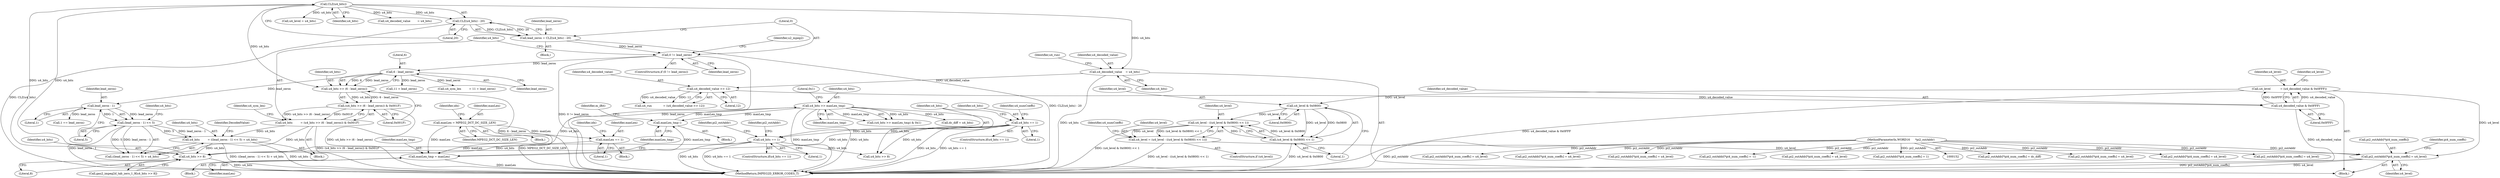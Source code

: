 digraph "0_Android_8b4ed5a23175b7ffa56eea4678db7287f825e985@array" {
"1000950" [label="(Call,pi2_outAddr[*pi4_num_coeffs] = u4_level)"];
"1000917" [label="(Call,u4_level           = (u4_decoded_value & 0x0FFF))"];
"1000919" [label="(Call,u4_decoded_value & 0x0FFF)"];
"1000914" [label="(Call,u4_decoded_value >> 12)"];
"1000909" [label="(Call,u4_decoded_value    = u4_bits)"];
"1000819" [label="(Call,CLZ(u4_bits))"];
"1000750" [label="(Call,u4_bits >> 8)"];
"1000338" [label="(Call,u4_bits == 1)"];
"1000343" [label="(Call,u4_bits == 1)"];
"1000251" [label="(Call,u4_bits >> maxLen_tmp)"];
"1000244" [label="(Call,maxLen_tmp--)"];
"1000238" [label="(Call,maxLen_tmp = maxLen)"];
"1000216" [label="(Call,maxLen = MPEG2_DCT_DC_SIZE_LEN)"];
"1000227" [label="(Call,maxLen += 1)"];
"1000841" [label="(Call,u4_bits         = ((lead_zeros - 1) << 5) + u4_bits)"];
"1000844" [label="(Call,(lead_zeros - 1) << 5)"];
"1000845" [label="(Call,lead_zeros - 1)"];
"1000832" [label="(Call,6 - lead_zeros)"];
"1000823" [label="(Call,0 != lead_zeros)"];
"1000816" [label="(Call,lead_zeros = CLZ(u4_bits) - 20)"];
"1000818" [label="(Call,CLZ(u4_bits) - 20)"];
"1000827" [label="(Call,u4_bits         = (u4_bits >> (6 - lead_zeros)) & 0x001F)"];
"1000829" [label="(Call,(u4_bits >> (6 - lead_zeros)) & 0x001F)"];
"1000830" [label="(Call,u4_bits >> (6 - lead_zeros))"];
"1000924" [label="(Call,u4_level = (u4_level - ((u4_level & 0x0800) << 1)))"];
"1000926" [label="(Call,u4_level - ((u4_level & 0x0800) << 1))"];
"1000929" [label="(Call,u4_level & 0x0800)"];
"1000928" [label="(Call,(u4_level & 0x0800) << 1)"];
"1000154" [label="(MethodParameterIn,WORD16      *pi2_outAddr)"];
"1000928" [label="(Call,(u4_level & 0x0800) << 1)"];
"1000847" [label="(Literal,1)"];
"1000818" [label="(Call,CLZ(u4_bits) - 20)"];
"1000227" [label="(Call,maxLen += 1)"];
"1000239" [label="(Identifier,maxLen_tmp)"];
"1000303" [label="(Call,pi2_outAddr[*pi4_num_coeffs] = dc_diff)"];
"1000467" [label="(Call,pi2_outAddr[*pi4_num_coeffs] = u4_level)"];
"1000385" [label="(Identifier,u4_numCoeffs)"];
"1000848" [label="(Literal,5)"];
"1000951" [label="(Call,pi2_outAddr[*pi4_num_coeffs])"];
"1000340" [label="(Literal,1)"];
"1001020" [label="(Call,pi2_outAddr[*pi4_num_coeffs] = u4_level)"];
"1000909" [label="(Call,u4_decoded_value    = u4_bits)"];
"1000345" [label="(Literal,1)"];
"1000910" [label="(Identifier,u4_decoded_value)"];
"1000247" [label="(Identifier,m_iBit)"];
"1000931" [label="(Literal,0x0800)"];
"1000751" [label="(Identifier,u4_bits)"];
"1000828" [label="(Identifier,u4_bits)"];
"1000339" [label="(Identifier,u4_bits)"];
"1000343" [label="(Call,u4_bits == 1)"];
"1000934" [label="(Identifier,u4_numCoeffs)"];
"1000920" [label="(Identifier,u4_decoded_value)"];
"1000819" [label="(Call,CLZ(u4_bits))"];
"1000926" [label="(Call,u4_level - ((u4_level & 0x0800) << 1))"];
"1000218" [label="(Identifier,MPEG2_DCT_DC_SIZE_LEN)"];
"1000917" [label="(Call,u4_level           = (u4_decoded_value & 0x0FFF))"];
"1000706" [label="(Call,pi2_outAddr[*pi4_num_coeffs] = u4_level)"];
"1000891" [label="(Call,pi2_outAddr[*pi4_num_coeffs] = u4_level)"];
"1000911" [label="(Identifier,u4_bits)"];
"1000838" [label="(Call,11 + lead_zeros)"];
"1000930" [label="(Identifier,u4_level)"];
"1000918" [label="(Identifier,u4_level)"];
"1000993" [label="(Call,u4_level = u4_bits)"];
"1000817" [label="(Identifier,lead_zeros)"];
"1000932" [label="(Literal,1)"];
"1000232" [label="(Block,)"];
"1000849" [label="(Identifier,u4_bits)"];
"1000217" [label="(Identifier,maxLen)"];
"1000338" [label="(Call,u4_bits == 1)"];
"1000886" [label="(Call,1 == lead_zeros)"];
"1000915" [label="(Identifier,u4_decoded_value)"];
"1000794" [label="(Call,pi2_outAddr[*pi4_num_coeffs] = u4_level)"];
"1000245" [label="(Identifier,maxLen_tmp)"];
"1000750" [label="(Call,u4_bits >> 8)"];
"1000825" [label="(Identifier,lead_zeros)"];
"1000927" [label="(Identifier,u4_level)"];
"1000816" [label="(Call,lead_zeros = CLZ(u4_bits) - 20)"];
"1000830" [label="(Call,u4_bits >> (6 - lead_zeros))"];
"1000831" [label="(Identifier,u4_bits)"];
"1000925" [label="(Identifier,u4_level)"];
"1000905" [label="(Block,)"];
"1000577" [label="(Call,pi2_outAddr[*pi4_num_coeffs] = u4_level)"];
"1000822" [label="(ControlStructure,if (0 != lead_zeros))"];
"1000820" [label="(Identifier,u4_bits)"];
"1000251" [label="(Call,u4_bits >> maxLen_tmp)"];
"1000349" [label="(Identifier,pi2_outAddr)"];
"1000841" [label="(Call,u4_bits         = ((lead_zeros - 1) << 5) + u4_bits)"];
"1000914" [label="(Call,u4_decoded_value >> 12)"];
"1000826" [label="(Block,)"];
"1000154" [label="(MethodParameterIn,WORD16      *pi2_outAddr)"];
"1000278" [label="(Call,dc_diff = u4_bits)"];
"1000344" [label="(Identifier,u4_bits)"];
"1000752" [label="(Literal,8)"];
"1000815" [label="(Block,)"];
"1000833" [label="(Literal,6)"];
"1000347" [label="(Call,pi2_outAddr[*pi4_num_coeffs] = -1)"];
"1000228" [label="(Identifier,maxLen)"];
"1000229" [label="(Literal,1)"];
"1000252" [label="(Identifier,u4_bits)"];
"1000240" [label="(Identifier,maxLen)"];
"1000243" [label="(Block,)"];
"1000846" [label="(Identifier,lead_zeros)"];
"1000748" [label="(Call,gau2_impeg2d_tab_zero_1_9[u4_bits >> 8])"];
"1000823" [label="(Call,0 != lead_zeros)"];
"1000851" [label="(Identifier,DecodedValue)"];
"1000836" [label="(Call,u4_sym_len         = 11 + lead_zeros)"];
"1000834" [label="(Identifier,lead_zeros)"];
"1000837" [label="(Identifier,u4_sym_len)"];
"1000921" [label="(Literal,0x0FFF)"];
"1000231" [label="(Identifier,idx)"];
"1000964" [label="(Call,u4_decoded_value        = u4_bits)"];
"1000922" [label="(ControlStructure,if (u4_level))"];
"1000912" [label="(Call,u4_run             = (u4_decoded_value >> 12))"];
"1000238" [label="(Call,maxLen_tmp = maxLen)"];
"1000342" [label="(ControlStructure,if(u4_bits == 1))"];
"1000337" [label="(ControlStructure,if(u4_bits == 1))"];
"1000924" [label="(Call,u4_level = (u4_level - ((u4_level & 0x0800) << 1)))"];
"1000829" [label="(Call,(u4_bits >> (6 - lead_zeros)) & 0x001F)"];
"1000211" [label="(Block,)"];
"1000832" [label="(Call,6 - lead_zeros)"];
"1000845" [label="(Call,lead_zeros - 1)"];
"1000958" [label="(Identifier,pi4_num_coeffs)"];
"1001064" [label="(MethodReturn,IMPEG2D_ERROR_CODES_T)"];
"1000955" [label="(Identifier,u4_level)"];
"1000226" [label="(Block,)"];
"1000216" [label="(Call,maxLen = MPEG2_DCT_DC_SIZE_LEN)"];
"1000425" [label="(Call,u4_bits >> 8)"];
"1000950" [label="(Call,pi2_outAddr[*pi4_num_coeffs] = u4_level)"];
"1000636" [label="(Call,pi2_outAddr[*pi4_num_coeffs] = u4_level)"];
"1000916" [label="(Literal,12)"];
"1000358" [label="(Identifier,pi2_outAddr)"];
"1000356" [label="(Call,pi2_outAddr[*pi4_num_coeffs] = 1)"];
"1000821" [label="(Literal,20)"];
"1000923" [label="(Identifier,u4_level)"];
"1000220" [label="(Identifier,idx)"];
"1000929" [label="(Call,u4_level & 0x0800)"];
"1000913" [label="(Identifier,u4_run)"];
"1000842" [label="(Identifier,u4_bits)"];
"1000824" [label="(Literal,0)"];
"1000903" [label="(Identifier,u2_mpeg2)"];
"1000244" [label="(Call,maxLen_tmp--)"];
"1000253" [label="(Identifier,maxLen_tmp)"];
"1000919" [label="(Call,u4_decoded_value & 0x0FFF)"];
"1000250" [label="(Call,(u4_bits >> maxLen_tmp) & 0x1)"];
"1000844" [label="(Call,(lead_zeros - 1) << 5)"];
"1000843" [label="(Call,((lead_zeros - 1) << 5) + u4_bits)"];
"1000827" [label="(Call,u4_bits         = (u4_bits >> (6 - lead_zeros)) & 0x001F)"];
"1000254" [label="(Literal,0x1)"];
"1000835" [label="(Literal,0x001F)"];
"1000950" -> "1000905"  [label="AST: "];
"1000950" -> "1000955"  [label="CFG: "];
"1000951" -> "1000950"  [label="AST: "];
"1000955" -> "1000950"  [label="AST: "];
"1000958" -> "1000950"  [label="CFG: "];
"1000950" -> "1001064"  [label="DDG: pi2_outAddr[*pi4_num_coeffs]"];
"1000950" -> "1001064"  [label="DDG: u4_level"];
"1000917" -> "1000950"  [label="DDG: u4_level"];
"1000924" -> "1000950"  [label="DDG: u4_level"];
"1000154" -> "1000950"  [label="DDG: pi2_outAddr"];
"1000917" -> "1000905"  [label="AST: "];
"1000917" -> "1000919"  [label="CFG: "];
"1000918" -> "1000917"  [label="AST: "];
"1000919" -> "1000917"  [label="AST: "];
"1000923" -> "1000917"  [label="CFG: "];
"1000917" -> "1001064"  [label="DDG: u4_decoded_value & 0x0FFF"];
"1000919" -> "1000917"  [label="DDG: u4_decoded_value"];
"1000919" -> "1000917"  [label="DDG: 0x0FFF"];
"1000917" -> "1000929"  [label="DDG: u4_level"];
"1000919" -> "1000921"  [label="CFG: "];
"1000920" -> "1000919"  [label="AST: "];
"1000921" -> "1000919"  [label="AST: "];
"1000919" -> "1001064"  [label="DDG: u4_decoded_value"];
"1000914" -> "1000919"  [label="DDG: u4_decoded_value"];
"1000914" -> "1000912"  [label="AST: "];
"1000914" -> "1000916"  [label="CFG: "];
"1000915" -> "1000914"  [label="AST: "];
"1000916" -> "1000914"  [label="AST: "];
"1000912" -> "1000914"  [label="CFG: "];
"1000914" -> "1000912"  [label="DDG: u4_decoded_value"];
"1000914" -> "1000912"  [label="DDG: 12"];
"1000909" -> "1000914"  [label="DDG: u4_decoded_value"];
"1000909" -> "1000905"  [label="AST: "];
"1000909" -> "1000911"  [label="CFG: "];
"1000910" -> "1000909"  [label="AST: "];
"1000911" -> "1000909"  [label="AST: "];
"1000913" -> "1000909"  [label="CFG: "];
"1000909" -> "1001064"  [label="DDG: u4_bits"];
"1000819" -> "1000909"  [label="DDG: u4_bits"];
"1000819" -> "1000818"  [label="AST: "];
"1000819" -> "1000820"  [label="CFG: "];
"1000820" -> "1000819"  [label="AST: "];
"1000821" -> "1000819"  [label="CFG: "];
"1000819" -> "1000750"  [label="DDG: u4_bits"];
"1000819" -> "1000818"  [label="DDG: u4_bits"];
"1000750" -> "1000819"  [label="DDG: u4_bits"];
"1000819" -> "1000830"  [label="DDG: u4_bits"];
"1000819" -> "1000964"  [label="DDG: u4_bits"];
"1000819" -> "1000993"  [label="DDG: u4_bits"];
"1000750" -> "1000748"  [label="AST: "];
"1000750" -> "1000752"  [label="CFG: "];
"1000751" -> "1000750"  [label="AST: "];
"1000752" -> "1000750"  [label="AST: "];
"1000748" -> "1000750"  [label="CFG: "];
"1000750" -> "1001064"  [label="DDG: u4_bits"];
"1000338" -> "1000750"  [label="DDG: u4_bits"];
"1000343" -> "1000750"  [label="DDG: u4_bits"];
"1000251" -> "1000750"  [label="DDG: u4_bits"];
"1000841" -> "1000750"  [label="DDG: u4_bits"];
"1000338" -> "1000337"  [label="AST: "];
"1000338" -> "1000340"  [label="CFG: "];
"1000339" -> "1000338"  [label="AST: "];
"1000340" -> "1000338"  [label="AST: "];
"1000344" -> "1000338"  [label="CFG: "];
"1000385" -> "1000338"  [label="CFG: "];
"1000338" -> "1001064"  [label="DDG: u4_bits"];
"1000338" -> "1001064"  [label="DDG: u4_bits == 1"];
"1000338" -> "1000343"  [label="DDG: u4_bits"];
"1000338" -> "1000425"  [label="DDG: u4_bits"];
"1000343" -> "1000342"  [label="AST: "];
"1000343" -> "1000345"  [label="CFG: "];
"1000344" -> "1000343"  [label="AST: "];
"1000345" -> "1000343"  [label="AST: "];
"1000349" -> "1000343"  [label="CFG: "];
"1000358" -> "1000343"  [label="CFG: "];
"1000343" -> "1001064"  [label="DDG: u4_bits"];
"1000343" -> "1001064"  [label="DDG: u4_bits == 1"];
"1000343" -> "1000425"  [label="DDG: u4_bits"];
"1000251" -> "1000250"  [label="AST: "];
"1000251" -> "1000253"  [label="CFG: "];
"1000252" -> "1000251"  [label="AST: "];
"1000253" -> "1000251"  [label="AST: "];
"1000254" -> "1000251"  [label="CFG: "];
"1000251" -> "1001064"  [label="DDG: maxLen_tmp"];
"1000251" -> "1001064"  [label="DDG: u4_bits"];
"1000251" -> "1000244"  [label="DDG: maxLen_tmp"];
"1000251" -> "1000250"  [label="DDG: u4_bits"];
"1000251" -> "1000250"  [label="DDG: maxLen_tmp"];
"1000244" -> "1000251"  [label="DDG: maxLen_tmp"];
"1000251" -> "1000278"  [label="DDG: u4_bits"];
"1000251" -> "1000425"  [label="DDG: u4_bits"];
"1000244" -> "1000243"  [label="AST: "];
"1000244" -> "1000245"  [label="CFG: "];
"1000245" -> "1000244"  [label="AST: "];
"1000247" -> "1000244"  [label="CFG: "];
"1000238" -> "1000244"  [label="DDG: maxLen_tmp"];
"1000238" -> "1000232"  [label="AST: "];
"1000238" -> "1000240"  [label="CFG: "];
"1000239" -> "1000238"  [label="AST: "];
"1000240" -> "1000238"  [label="AST: "];
"1000245" -> "1000238"  [label="CFG: "];
"1000238" -> "1001064"  [label="DDG: maxLen"];
"1000216" -> "1000238"  [label="DDG: maxLen"];
"1000227" -> "1000238"  [label="DDG: maxLen"];
"1000216" -> "1000211"  [label="AST: "];
"1000216" -> "1000218"  [label="CFG: "];
"1000217" -> "1000216"  [label="AST: "];
"1000218" -> "1000216"  [label="AST: "];
"1000220" -> "1000216"  [label="CFG: "];
"1000216" -> "1001064"  [label="DDG: MPEG2_DCT_DC_SIZE_LEN"];
"1000216" -> "1000227"  [label="DDG: maxLen"];
"1000227" -> "1000226"  [label="AST: "];
"1000227" -> "1000229"  [label="CFG: "];
"1000228" -> "1000227"  [label="AST: "];
"1000229" -> "1000227"  [label="AST: "];
"1000231" -> "1000227"  [label="CFG: "];
"1000841" -> "1000826"  [label="AST: "];
"1000841" -> "1000843"  [label="CFG: "];
"1000842" -> "1000841"  [label="AST: "];
"1000843" -> "1000841"  [label="AST: "];
"1000851" -> "1000841"  [label="CFG: "];
"1000841" -> "1001064"  [label="DDG: ((lead_zeros - 1) << 5) + u4_bits"];
"1000841" -> "1001064"  [label="DDG: u4_bits"];
"1000844" -> "1000841"  [label="DDG: lead_zeros - 1"];
"1000844" -> "1000841"  [label="DDG: 5"];
"1000827" -> "1000841"  [label="DDG: u4_bits"];
"1000844" -> "1000843"  [label="AST: "];
"1000844" -> "1000848"  [label="CFG: "];
"1000845" -> "1000844"  [label="AST: "];
"1000848" -> "1000844"  [label="AST: "];
"1000849" -> "1000844"  [label="CFG: "];
"1000844" -> "1001064"  [label="DDG: lead_zeros - 1"];
"1000844" -> "1000843"  [label="DDG: lead_zeros - 1"];
"1000844" -> "1000843"  [label="DDG: 5"];
"1000845" -> "1000844"  [label="DDG: lead_zeros"];
"1000845" -> "1000844"  [label="DDG: 1"];
"1000845" -> "1000847"  [label="CFG: "];
"1000846" -> "1000845"  [label="AST: "];
"1000847" -> "1000845"  [label="AST: "];
"1000848" -> "1000845"  [label="CFG: "];
"1000832" -> "1000845"  [label="DDG: lead_zeros"];
"1000845" -> "1000886"  [label="DDG: lead_zeros"];
"1000832" -> "1000830"  [label="AST: "];
"1000832" -> "1000834"  [label="CFG: "];
"1000833" -> "1000832"  [label="AST: "];
"1000834" -> "1000832"  [label="AST: "];
"1000830" -> "1000832"  [label="CFG: "];
"1000832" -> "1000830"  [label="DDG: 6"];
"1000832" -> "1000830"  [label="DDG: lead_zeros"];
"1000823" -> "1000832"  [label="DDG: lead_zeros"];
"1000832" -> "1000836"  [label="DDG: lead_zeros"];
"1000832" -> "1000838"  [label="DDG: lead_zeros"];
"1000823" -> "1000822"  [label="AST: "];
"1000823" -> "1000825"  [label="CFG: "];
"1000824" -> "1000823"  [label="AST: "];
"1000825" -> "1000823"  [label="AST: "];
"1000828" -> "1000823"  [label="CFG: "];
"1000903" -> "1000823"  [label="CFG: "];
"1000823" -> "1001064"  [label="DDG: 0 != lead_zeros"];
"1000823" -> "1001064"  [label="DDG: lead_zeros"];
"1000816" -> "1000823"  [label="DDG: lead_zeros"];
"1000816" -> "1000815"  [label="AST: "];
"1000816" -> "1000818"  [label="CFG: "];
"1000817" -> "1000816"  [label="AST: "];
"1000818" -> "1000816"  [label="AST: "];
"1000824" -> "1000816"  [label="CFG: "];
"1000816" -> "1001064"  [label="DDG: CLZ(u4_bits) - 20"];
"1000818" -> "1000816"  [label="DDG: CLZ(u4_bits)"];
"1000818" -> "1000816"  [label="DDG: 20"];
"1000818" -> "1000821"  [label="CFG: "];
"1000821" -> "1000818"  [label="AST: "];
"1000818" -> "1001064"  [label="DDG: CLZ(u4_bits)"];
"1000827" -> "1000826"  [label="AST: "];
"1000827" -> "1000829"  [label="CFG: "];
"1000828" -> "1000827"  [label="AST: "];
"1000829" -> "1000827"  [label="AST: "];
"1000837" -> "1000827"  [label="CFG: "];
"1000827" -> "1001064"  [label="DDG: (u4_bits >> (6 - lead_zeros)) & 0x001F"];
"1000829" -> "1000827"  [label="DDG: u4_bits >> (6 - lead_zeros)"];
"1000829" -> "1000827"  [label="DDG: 0x001F"];
"1000827" -> "1000843"  [label="DDG: u4_bits"];
"1000829" -> "1000835"  [label="CFG: "];
"1000830" -> "1000829"  [label="AST: "];
"1000835" -> "1000829"  [label="AST: "];
"1000829" -> "1001064"  [label="DDG: u4_bits >> (6 - lead_zeros)"];
"1000830" -> "1000829"  [label="DDG: u4_bits"];
"1000830" -> "1000829"  [label="DDG: 6 - lead_zeros"];
"1000831" -> "1000830"  [label="AST: "];
"1000835" -> "1000830"  [label="CFG: "];
"1000830" -> "1001064"  [label="DDG: 6 - lead_zeros"];
"1000924" -> "1000922"  [label="AST: "];
"1000924" -> "1000926"  [label="CFG: "];
"1000925" -> "1000924"  [label="AST: "];
"1000926" -> "1000924"  [label="AST: "];
"1000934" -> "1000924"  [label="CFG: "];
"1000924" -> "1001064"  [label="DDG: u4_level - ((u4_level & 0x0800) << 1)"];
"1000926" -> "1000924"  [label="DDG: u4_level"];
"1000926" -> "1000924"  [label="DDG: (u4_level & 0x0800) << 1"];
"1000926" -> "1000928"  [label="CFG: "];
"1000927" -> "1000926"  [label="AST: "];
"1000928" -> "1000926"  [label="AST: "];
"1000926" -> "1001064"  [label="DDG: (u4_level & 0x0800) << 1"];
"1000929" -> "1000926"  [label="DDG: u4_level"];
"1000928" -> "1000926"  [label="DDG: u4_level & 0x0800"];
"1000928" -> "1000926"  [label="DDG: 1"];
"1000929" -> "1000928"  [label="AST: "];
"1000929" -> "1000931"  [label="CFG: "];
"1000930" -> "1000929"  [label="AST: "];
"1000931" -> "1000929"  [label="AST: "];
"1000932" -> "1000929"  [label="CFG: "];
"1000929" -> "1000928"  [label="DDG: u4_level"];
"1000929" -> "1000928"  [label="DDG: 0x0800"];
"1000928" -> "1000932"  [label="CFG: "];
"1000932" -> "1000928"  [label="AST: "];
"1000928" -> "1001064"  [label="DDG: u4_level & 0x0800"];
"1000154" -> "1000152"  [label="AST: "];
"1000154" -> "1001064"  [label="DDG: pi2_outAddr"];
"1000154" -> "1000303"  [label="DDG: pi2_outAddr"];
"1000154" -> "1000347"  [label="DDG: pi2_outAddr"];
"1000154" -> "1000356"  [label="DDG: pi2_outAddr"];
"1000154" -> "1000467"  [label="DDG: pi2_outAddr"];
"1000154" -> "1000577"  [label="DDG: pi2_outAddr"];
"1000154" -> "1000636"  [label="DDG: pi2_outAddr"];
"1000154" -> "1000706"  [label="DDG: pi2_outAddr"];
"1000154" -> "1000794"  [label="DDG: pi2_outAddr"];
"1000154" -> "1000891"  [label="DDG: pi2_outAddr"];
"1000154" -> "1001020"  [label="DDG: pi2_outAddr"];
}
